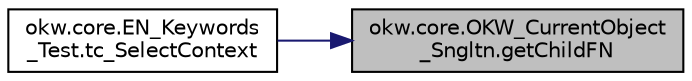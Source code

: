 digraph "okw.core.OKW_CurrentObject_Sngltn.getChildFN"
{
 // INTERACTIVE_SVG=YES
 // LATEX_PDF_SIZE
  edge [fontname="Helvetica",fontsize="10",labelfontname="Helvetica",labelfontsize="10"];
  node [fontname="Helvetica",fontsize="10",shape=record];
  rankdir="RL";
  Node1 [label="okw.core.OKW_CurrentObject\l_Sngltn.getChildFN",height=0.2,width=0.4,color="black", fillcolor="grey75", style="filled", fontcolor="black",tooltip="Ermittelt den FN des des aktuellen Kind-Objektes."];
  Node1 -> Node2 [dir="back",color="midnightblue",fontsize="10",style="solid",fontname="Helvetica"];
  Node2 [label="okw.core.EN_Keywords\l_Test.tc_SelectContext",height=0.2,width=0.4,color="black", fillcolor="white", style="filled",URL="$classokw_1_1core_1_1_e_n___keywords___test.html#a3d064e43da6595b9259cf14ba9eb5508",tooltip=" "];
}
